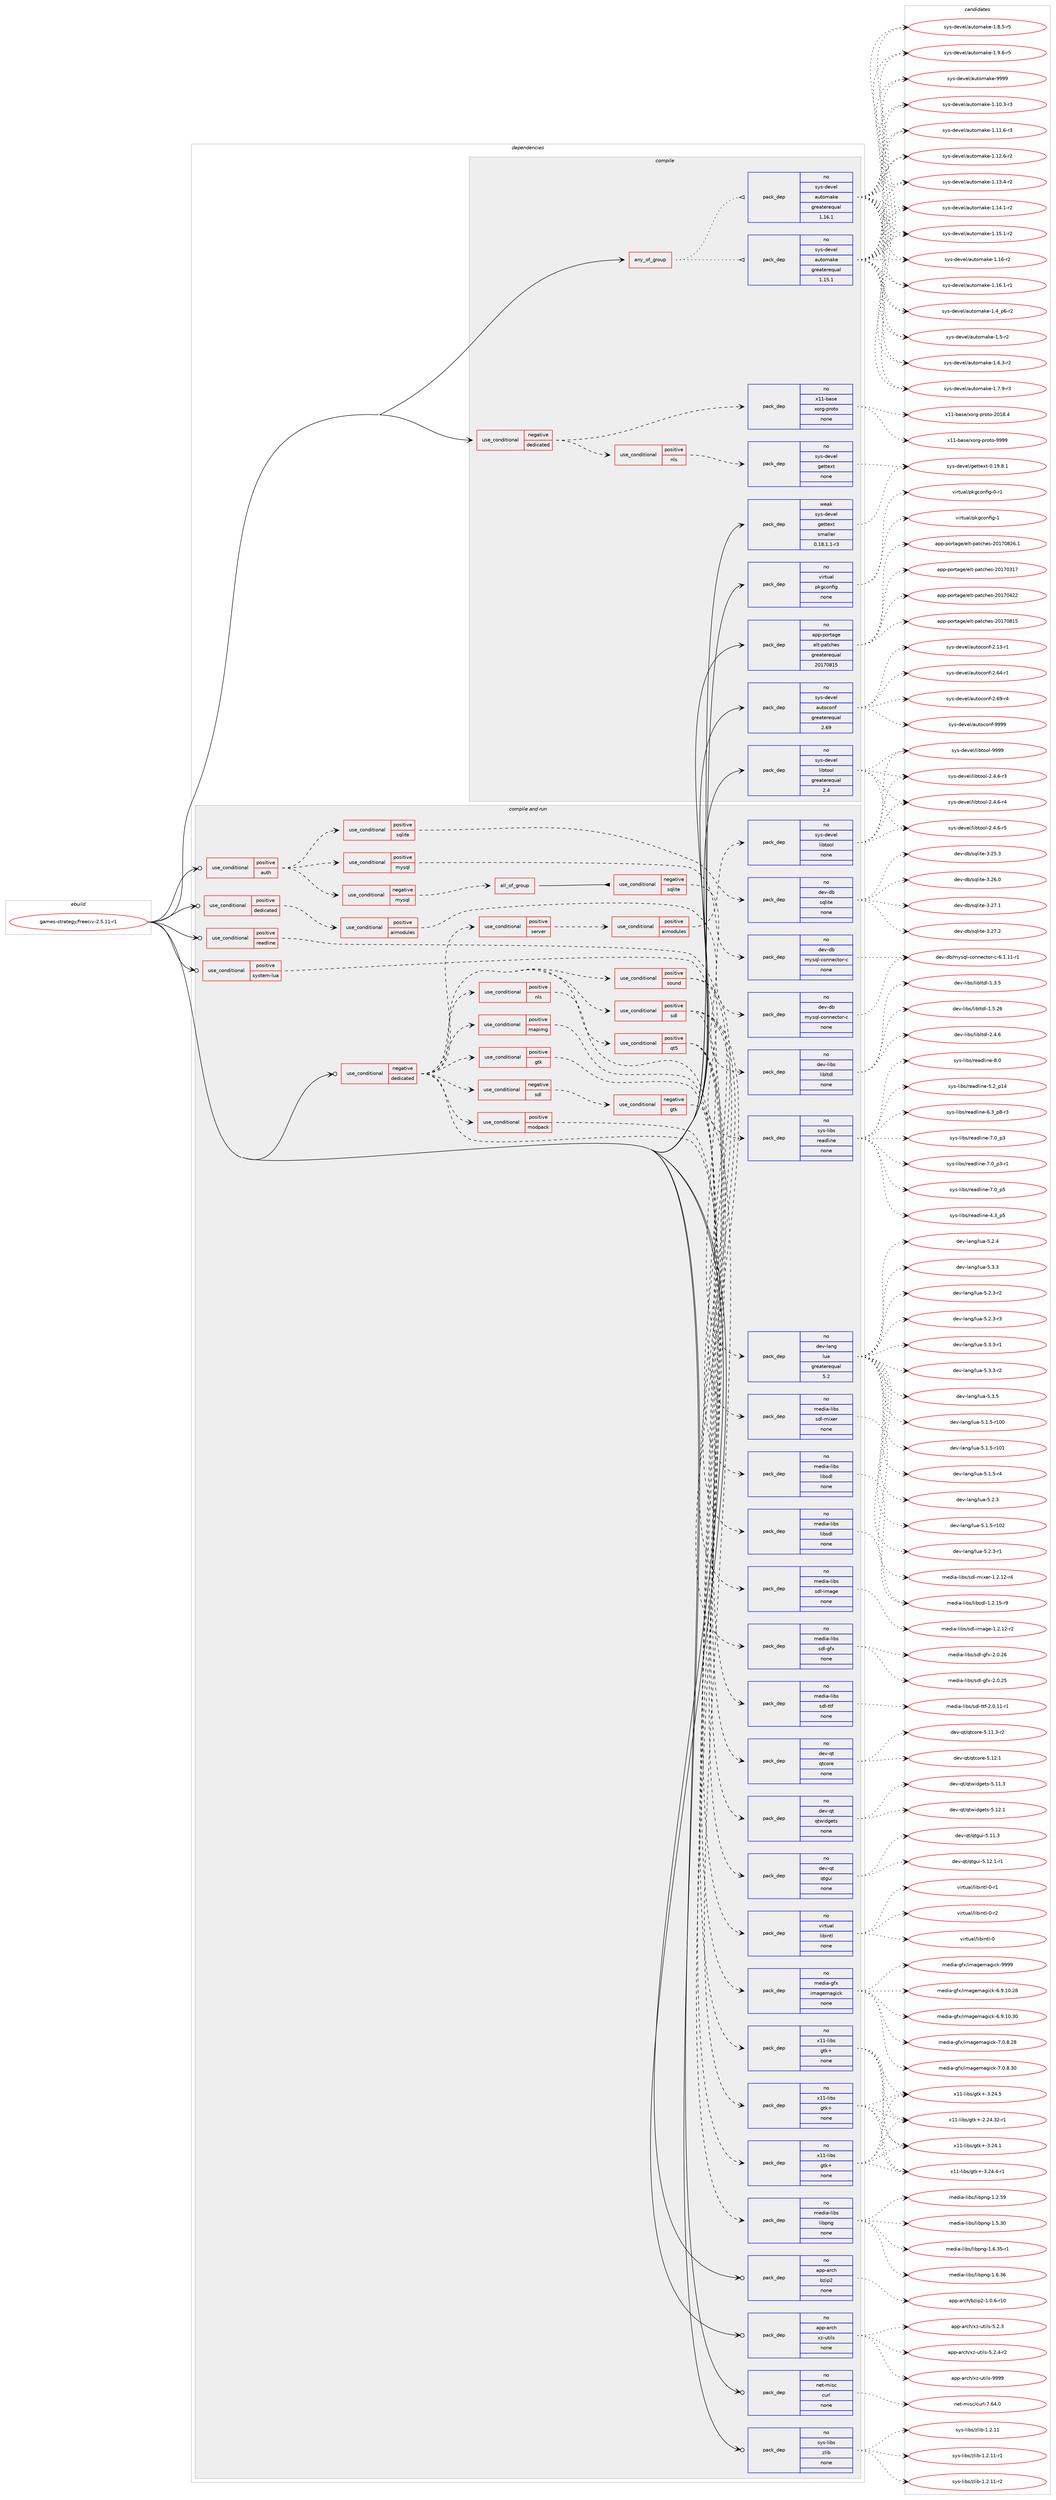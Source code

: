 digraph prolog {

# *************
# Graph options
# *************

newrank=true;
concentrate=true;
compound=true;
graph [rankdir=LR,fontname=Helvetica,fontsize=10,ranksep=1.5];#, ranksep=2.5, nodesep=0.2];
edge  [arrowhead=vee];
node  [fontname=Helvetica,fontsize=10];

# **********
# The ebuild
# **********

subgraph cluster_leftcol {
color=gray;
rank=same;
label=<<i>ebuild</i>>;
id [label="games-strategy/freeciv-2.5.11-r1", color=red, width=4, href="../games-strategy/freeciv-2.5.11-r1.svg"];
}

# ****************
# The dependencies
# ****************

subgraph cluster_midcol {
color=gray;
label=<<i>dependencies</i>>;
subgraph cluster_compile {
fillcolor="#eeeeee";
style=filled;
label=<<i>compile</i>>;
subgraph any23502 {
dependency1561235 [label=<<TABLE BORDER="0" CELLBORDER="1" CELLSPACING="0" CELLPADDING="4"><TR><TD CELLPADDING="10">any_of_group</TD></TR></TABLE>>, shape=none, color=red];subgraph pack1109971 {
dependency1561236 [label=<<TABLE BORDER="0" CELLBORDER="1" CELLSPACING="0" CELLPADDING="4" WIDTH="220"><TR><TD ROWSPAN="6" CELLPADDING="30">pack_dep</TD></TR><TR><TD WIDTH="110">no</TD></TR><TR><TD>sys-devel</TD></TR><TR><TD>automake</TD></TR><TR><TD>greaterequal</TD></TR><TR><TD>1.16.1</TD></TR></TABLE>>, shape=none, color=blue];
}
dependency1561235:e -> dependency1561236:w [weight=20,style="dotted",arrowhead="oinv"];
subgraph pack1109972 {
dependency1561237 [label=<<TABLE BORDER="0" CELLBORDER="1" CELLSPACING="0" CELLPADDING="4" WIDTH="220"><TR><TD ROWSPAN="6" CELLPADDING="30">pack_dep</TD></TR><TR><TD WIDTH="110">no</TD></TR><TR><TD>sys-devel</TD></TR><TR><TD>automake</TD></TR><TR><TD>greaterequal</TD></TR><TR><TD>1.15.1</TD></TR></TABLE>>, shape=none, color=blue];
}
dependency1561235:e -> dependency1561237:w [weight=20,style="dotted",arrowhead="oinv"];
}
id:e -> dependency1561235:w [weight=20,style="solid",arrowhead="vee"];
subgraph cond427169 {
dependency1561238 [label=<<TABLE BORDER="0" CELLBORDER="1" CELLSPACING="0" CELLPADDING="4"><TR><TD ROWSPAN="3" CELLPADDING="10">use_conditional</TD></TR><TR><TD>negative</TD></TR><TR><TD>dedicated</TD></TR></TABLE>>, shape=none, color=red];
subgraph pack1109973 {
dependency1561239 [label=<<TABLE BORDER="0" CELLBORDER="1" CELLSPACING="0" CELLPADDING="4" WIDTH="220"><TR><TD ROWSPAN="6" CELLPADDING="30">pack_dep</TD></TR><TR><TD WIDTH="110">no</TD></TR><TR><TD>x11-base</TD></TR><TR><TD>xorg-proto</TD></TR><TR><TD>none</TD></TR><TR><TD></TD></TR></TABLE>>, shape=none, color=blue];
}
dependency1561238:e -> dependency1561239:w [weight=20,style="dashed",arrowhead="vee"];
subgraph cond427170 {
dependency1561240 [label=<<TABLE BORDER="0" CELLBORDER="1" CELLSPACING="0" CELLPADDING="4"><TR><TD ROWSPAN="3" CELLPADDING="10">use_conditional</TD></TR><TR><TD>positive</TD></TR><TR><TD>nls</TD></TR></TABLE>>, shape=none, color=red];
subgraph pack1109974 {
dependency1561241 [label=<<TABLE BORDER="0" CELLBORDER="1" CELLSPACING="0" CELLPADDING="4" WIDTH="220"><TR><TD ROWSPAN="6" CELLPADDING="30">pack_dep</TD></TR><TR><TD WIDTH="110">no</TD></TR><TR><TD>sys-devel</TD></TR><TR><TD>gettext</TD></TR><TR><TD>none</TD></TR><TR><TD></TD></TR></TABLE>>, shape=none, color=blue];
}
dependency1561240:e -> dependency1561241:w [weight=20,style="dashed",arrowhead="vee"];
}
dependency1561238:e -> dependency1561240:w [weight=20,style="dashed",arrowhead="vee"];
}
id:e -> dependency1561238:w [weight=20,style="solid",arrowhead="vee"];
subgraph pack1109975 {
dependency1561242 [label=<<TABLE BORDER="0" CELLBORDER="1" CELLSPACING="0" CELLPADDING="4" WIDTH="220"><TR><TD ROWSPAN="6" CELLPADDING="30">pack_dep</TD></TR><TR><TD WIDTH="110">no</TD></TR><TR><TD>app-portage</TD></TR><TR><TD>elt-patches</TD></TR><TR><TD>greaterequal</TD></TR><TR><TD>20170815</TD></TR></TABLE>>, shape=none, color=blue];
}
id:e -> dependency1561242:w [weight=20,style="solid",arrowhead="vee"];
subgraph pack1109976 {
dependency1561243 [label=<<TABLE BORDER="0" CELLBORDER="1" CELLSPACING="0" CELLPADDING="4" WIDTH="220"><TR><TD ROWSPAN="6" CELLPADDING="30">pack_dep</TD></TR><TR><TD WIDTH="110">no</TD></TR><TR><TD>sys-devel</TD></TR><TR><TD>autoconf</TD></TR><TR><TD>greaterequal</TD></TR><TR><TD>2.69</TD></TR></TABLE>>, shape=none, color=blue];
}
id:e -> dependency1561243:w [weight=20,style="solid",arrowhead="vee"];
subgraph pack1109977 {
dependency1561244 [label=<<TABLE BORDER="0" CELLBORDER="1" CELLSPACING="0" CELLPADDING="4" WIDTH="220"><TR><TD ROWSPAN="6" CELLPADDING="30">pack_dep</TD></TR><TR><TD WIDTH="110">no</TD></TR><TR><TD>sys-devel</TD></TR><TR><TD>libtool</TD></TR><TR><TD>greaterequal</TD></TR><TR><TD>2.4</TD></TR></TABLE>>, shape=none, color=blue];
}
id:e -> dependency1561244:w [weight=20,style="solid",arrowhead="vee"];
subgraph pack1109978 {
dependency1561245 [label=<<TABLE BORDER="0" CELLBORDER="1" CELLSPACING="0" CELLPADDING="4" WIDTH="220"><TR><TD ROWSPAN="6" CELLPADDING="30">pack_dep</TD></TR><TR><TD WIDTH="110">no</TD></TR><TR><TD>virtual</TD></TR><TR><TD>pkgconfig</TD></TR><TR><TD>none</TD></TR><TR><TD></TD></TR></TABLE>>, shape=none, color=blue];
}
id:e -> dependency1561245:w [weight=20,style="solid",arrowhead="vee"];
subgraph pack1109979 {
dependency1561246 [label=<<TABLE BORDER="0" CELLBORDER="1" CELLSPACING="0" CELLPADDING="4" WIDTH="220"><TR><TD ROWSPAN="6" CELLPADDING="30">pack_dep</TD></TR><TR><TD WIDTH="110">weak</TD></TR><TR><TD>sys-devel</TD></TR><TR><TD>gettext</TD></TR><TR><TD>smaller</TD></TR><TR><TD>0.18.1.1-r3</TD></TR></TABLE>>, shape=none, color=blue];
}
id:e -> dependency1561246:w [weight=20,style="solid",arrowhead="vee"];
}
subgraph cluster_compileandrun {
fillcolor="#eeeeee";
style=filled;
label=<<i>compile and run</i>>;
subgraph cond427171 {
dependency1561247 [label=<<TABLE BORDER="0" CELLBORDER="1" CELLSPACING="0" CELLPADDING="4"><TR><TD ROWSPAN="3" CELLPADDING="10">use_conditional</TD></TR><TR><TD>negative</TD></TR><TR><TD>dedicated</TD></TR></TABLE>>, shape=none, color=red];
subgraph pack1109980 {
dependency1561248 [label=<<TABLE BORDER="0" CELLBORDER="1" CELLSPACING="0" CELLPADDING="4" WIDTH="220"><TR><TD ROWSPAN="6" CELLPADDING="30">pack_dep</TD></TR><TR><TD WIDTH="110">no</TD></TR><TR><TD>media-libs</TD></TR><TR><TD>libpng</TD></TR><TR><TD>none</TD></TR><TR><TD></TD></TR></TABLE>>, shape=none, color=blue];
}
dependency1561247:e -> dependency1561248:w [weight=20,style="dashed",arrowhead="vee"];
subgraph cond427172 {
dependency1561249 [label=<<TABLE BORDER="0" CELLBORDER="1" CELLSPACING="0" CELLPADDING="4"><TR><TD ROWSPAN="3" CELLPADDING="10">use_conditional</TD></TR><TR><TD>positive</TD></TR><TR><TD>gtk</TD></TR></TABLE>>, shape=none, color=red];
subgraph pack1109981 {
dependency1561250 [label=<<TABLE BORDER="0" CELLBORDER="1" CELLSPACING="0" CELLPADDING="4" WIDTH="220"><TR><TD ROWSPAN="6" CELLPADDING="30">pack_dep</TD></TR><TR><TD WIDTH="110">no</TD></TR><TR><TD>x11-libs</TD></TR><TR><TD>gtk+</TD></TR><TR><TD>none</TD></TR><TR><TD></TD></TR></TABLE>>, shape=none, color=blue];
}
dependency1561249:e -> dependency1561250:w [weight=20,style="dashed",arrowhead="vee"];
}
dependency1561247:e -> dependency1561249:w [weight=20,style="dashed",arrowhead="vee"];
subgraph cond427173 {
dependency1561251 [label=<<TABLE BORDER="0" CELLBORDER="1" CELLSPACING="0" CELLPADDING="4"><TR><TD ROWSPAN="3" CELLPADDING="10">use_conditional</TD></TR><TR><TD>positive</TD></TR><TR><TD>mapimg</TD></TR></TABLE>>, shape=none, color=red];
subgraph pack1109982 {
dependency1561252 [label=<<TABLE BORDER="0" CELLBORDER="1" CELLSPACING="0" CELLPADDING="4" WIDTH="220"><TR><TD ROWSPAN="6" CELLPADDING="30">pack_dep</TD></TR><TR><TD WIDTH="110">no</TD></TR><TR><TD>media-gfx</TD></TR><TR><TD>imagemagick</TD></TR><TR><TD>none</TD></TR><TR><TD></TD></TR></TABLE>>, shape=none, color=blue];
}
dependency1561251:e -> dependency1561252:w [weight=20,style="dashed",arrowhead="vee"];
}
dependency1561247:e -> dependency1561251:w [weight=20,style="dashed",arrowhead="vee"];
subgraph cond427174 {
dependency1561253 [label=<<TABLE BORDER="0" CELLBORDER="1" CELLSPACING="0" CELLPADDING="4"><TR><TD ROWSPAN="3" CELLPADDING="10">use_conditional</TD></TR><TR><TD>positive</TD></TR><TR><TD>modpack</TD></TR></TABLE>>, shape=none, color=red];
subgraph pack1109983 {
dependency1561254 [label=<<TABLE BORDER="0" CELLBORDER="1" CELLSPACING="0" CELLPADDING="4" WIDTH="220"><TR><TD ROWSPAN="6" CELLPADDING="30">pack_dep</TD></TR><TR><TD WIDTH="110">no</TD></TR><TR><TD>x11-libs</TD></TR><TR><TD>gtk+</TD></TR><TR><TD>none</TD></TR><TR><TD></TD></TR></TABLE>>, shape=none, color=blue];
}
dependency1561253:e -> dependency1561254:w [weight=20,style="dashed",arrowhead="vee"];
}
dependency1561247:e -> dependency1561253:w [weight=20,style="dashed",arrowhead="vee"];
subgraph cond427175 {
dependency1561255 [label=<<TABLE BORDER="0" CELLBORDER="1" CELLSPACING="0" CELLPADDING="4"><TR><TD ROWSPAN="3" CELLPADDING="10">use_conditional</TD></TR><TR><TD>positive</TD></TR><TR><TD>nls</TD></TR></TABLE>>, shape=none, color=red];
subgraph pack1109984 {
dependency1561256 [label=<<TABLE BORDER="0" CELLBORDER="1" CELLSPACING="0" CELLPADDING="4" WIDTH="220"><TR><TD ROWSPAN="6" CELLPADDING="30">pack_dep</TD></TR><TR><TD WIDTH="110">no</TD></TR><TR><TD>virtual</TD></TR><TR><TD>libintl</TD></TR><TR><TD>none</TD></TR><TR><TD></TD></TR></TABLE>>, shape=none, color=blue];
}
dependency1561255:e -> dependency1561256:w [weight=20,style="dashed",arrowhead="vee"];
}
dependency1561247:e -> dependency1561255:w [weight=20,style="dashed",arrowhead="vee"];
subgraph cond427176 {
dependency1561257 [label=<<TABLE BORDER="0" CELLBORDER="1" CELLSPACING="0" CELLPADDING="4"><TR><TD ROWSPAN="3" CELLPADDING="10">use_conditional</TD></TR><TR><TD>positive</TD></TR><TR><TD>qt5</TD></TR></TABLE>>, shape=none, color=red];
subgraph pack1109985 {
dependency1561258 [label=<<TABLE BORDER="0" CELLBORDER="1" CELLSPACING="0" CELLPADDING="4" WIDTH="220"><TR><TD ROWSPAN="6" CELLPADDING="30">pack_dep</TD></TR><TR><TD WIDTH="110">no</TD></TR><TR><TD>dev-qt</TD></TR><TR><TD>qtcore</TD></TR><TR><TD>none</TD></TR><TR><TD></TD></TR></TABLE>>, shape=none, color=blue];
}
dependency1561257:e -> dependency1561258:w [weight=20,style="dashed",arrowhead="vee"];
subgraph pack1109986 {
dependency1561259 [label=<<TABLE BORDER="0" CELLBORDER="1" CELLSPACING="0" CELLPADDING="4" WIDTH="220"><TR><TD ROWSPAN="6" CELLPADDING="30">pack_dep</TD></TR><TR><TD WIDTH="110">no</TD></TR><TR><TD>dev-qt</TD></TR><TR><TD>qtgui</TD></TR><TR><TD>none</TD></TR><TR><TD></TD></TR></TABLE>>, shape=none, color=blue];
}
dependency1561257:e -> dependency1561259:w [weight=20,style="dashed",arrowhead="vee"];
subgraph pack1109987 {
dependency1561260 [label=<<TABLE BORDER="0" CELLBORDER="1" CELLSPACING="0" CELLPADDING="4" WIDTH="220"><TR><TD ROWSPAN="6" CELLPADDING="30">pack_dep</TD></TR><TR><TD WIDTH="110">no</TD></TR><TR><TD>dev-qt</TD></TR><TR><TD>qtwidgets</TD></TR><TR><TD>none</TD></TR><TR><TD></TD></TR></TABLE>>, shape=none, color=blue];
}
dependency1561257:e -> dependency1561260:w [weight=20,style="dashed",arrowhead="vee"];
}
dependency1561247:e -> dependency1561257:w [weight=20,style="dashed",arrowhead="vee"];
subgraph cond427177 {
dependency1561261 [label=<<TABLE BORDER="0" CELLBORDER="1" CELLSPACING="0" CELLPADDING="4"><TR><TD ROWSPAN="3" CELLPADDING="10">use_conditional</TD></TR><TR><TD>positive</TD></TR><TR><TD>sdl</TD></TR></TABLE>>, shape=none, color=red];
subgraph pack1109988 {
dependency1561262 [label=<<TABLE BORDER="0" CELLBORDER="1" CELLSPACING="0" CELLPADDING="4" WIDTH="220"><TR><TD ROWSPAN="6" CELLPADDING="30">pack_dep</TD></TR><TR><TD WIDTH="110">no</TD></TR><TR><TD>media-libs</TD></TR><TR><TD>libsdl</TD></TR><TR><TD>none</TD></TR><TR><TD></TD></TR></TABLE>>, shape=none, color=blue];
}
dependency1561261:e -> dependency1561262:w [weight=20,style="dashed",arrowhead="vee"];
subgraph pack1109989 {
dependency1561263 [label=<<TABLE BORDER="0" CELLBORDER="1" CELLSPACING="0" CELLPADDING="4" WIDTH="220"><TR><TD ROWSPAN="6" CELLPADDING="30">pack_dep</TD></TR><TR><TD WIDTH="110">no</TD></TR><TR><TD>media-libs</TD></TR><TR><TD>sdl-gfx</TD></TR><TR><TD>none</TD></TR><TR><TD></TD></TR></TABLE>>, shape=none, color=blue];
}
dependency1561261:e -> dependency1561263:w [weight=20,style="dashed",arrowhead="vee"];
subgraph pack1109990 {
dependency1561264 [label=<<TABLE BORDER="0" CELLBORDER="1" CELLSPACING="0" CELLPADDING="4" WIDTH="220"><TR><TD ROWSPAN="6" CELLPADDING="30">pack_dep</TD></TR><TR><TD WIDTH="110">no</TD></TR><TR><TD>media-libs</TD></TR><TR><TD>sdl-image</TD></TR><TR><TD>none</TD></TR><TR><TD></TD></TR></TABLE>>, shape=none, color=blue];
}
dependency1561261:e -> dependency1561264:w [weight=20,style="dashed",arrowhead="vee"];
subgraph pack1109991 {
dependency1561265 [label=<<TABLE BORDER="0" CELLBORDER="1" CELLSPACING="0" CELLPADDING="4" WIDTH="220"><TR><TD ROWSPAN="6" CELLPADDING="30">pack_dep</TD></TR><TR><TD WIDTH="110">no</TD></TR><TR><TD>media-libs</TD></TR><TR><TD>sdl-ttf</TD></TR><TR><TD>none</TD></TR><TR><TD></TD></TR></TABLE>>, shape=none, color=blue];
}
dependency1561261:e -> dependency1561265:w [weight=20,style="dashed",arrowhead="vee"];
}
dependency1561247:e -> dependency1561261:w [weight=20,style="dashed",arrowhead="vee"];
subgraph cond427178 {
dependency1561266 [label=<<TABLE BORDER="0" CELLBORDER="1" CELLSPACING="0" CELLPADDING="4"><TR><TD ROWSPAN="3" CELLPADDING="10">use_conditional</TD></TR><TR><TD>positive</TD></TR><TR><TD>server</TD></TR></TABLE>>, shape=none, color=red];
subgraph cond427179 {
dependency1561267 [label=<<TABLE BORDER="0" CELLBORDER="1" CELLSPACING="0" CELLPADDING="4"><TR><TD ROWSPAN="3" CELLPADDING="10">use_conditional</TD></TR><TR><TD>positive</TD></TR><TR><TD>aimodules</TD></TR></TABLE>>, shape=none, color=red];
subgraph pack1109992 {
dependency1561268 [label=<<TABLE BORDER="0" CELLBORDER="1" CELLSPACING="0" CELLPADDING="4" WIDTH="220"><TR><TD ROWSPAN="6" CELLPADDING="30">pack_dep</TD></TR><TR><TD WIDTH="110">no</TD></TR><TR><TD>sys-devel</TD></TR><TR><TD>libtool</TD></TR><TR><TD>none</TD></TR><TR><TD></TD></TR></TABLE>>, shape=none, color=blue];
}
dependency1561267:e -> dependency1561268:w [weight=20,style="dashed",arrowhead="vee"];
}
dependency1561266:e -> dependency1561267:w [weight=20,style="dashed",arrowhead="vee"];
}
dependency1561247:e -> dependency1561266:w [weight=20,style="dashed",arrowhead="vee"];
subgraph cond427180 {
dependency1561269 [label=<<TABLE BORDER="0" CELLBORDER="1" CELLSPACING="0" CELLPADDING="4"><TR><TD ROWSPAN="3" CELLPADDING="10">use_conditional</TD></TR><TR><TD>positive</TD></TR><TR><TD>sound</TD></TR></TABLE>>, shape=none, color=red];
subgraph pack1109993 {
dependency1561270 [label=<<TABLE BORDER="0" CELLBORDER="1" CELLSPACING="0" CELLPADDING="4" WIDTH="220"><TR><TD ROWSPAN="6" CELLPADDING="30">pack_dep</TD></TR><TR><TD WIDTH="110">no</TD></TR><TR><TD>media-libs</TD></TR><TR><TD>libsdl</TD></TR><TR><TD>none</TD></TR><TR><TD></TD></TR></TABLE>>, shape=none, color=blue];
}
dependency1561269:e -> dependency1561270:w [weight=20,style="dashed",arrowhead="vee"];
subgraph pack1109994 {
dependency1561271 [label=<<TABLE BORDER="0" CELLBORDER="1" CELLSPACING="0" CELLPADDING="4" WIDTH="220"><TR><TD ROWSPAN="6" CELLPADDING="30">pack_dep</TD></TR><TR><TD WIDTH="110">no</TD></TR><TR><TD>media-libs</TD></TR><TR><TD>sdl-mixer</TD></TR><TR><TD>none</TD></TR><TR><TD></TD></TR></TABLE>>, shape=none, color=blue];
}
dependency1561269:e -> dependency1561271:w [weight=20,style="dashed",arrowhead="vee"];
}
dependency1561247:e -> dependency1561269:w [weight=20,style="dashed",arrowhead="vee"];
subgraph cond427181 {
dependency1561272 [label=<<TABLE BORDER="0" CELLBORDER="1" CELLSPACING="0" CELLPADDING="4"><TR><TD ROWSPAN="3" CELLPADDING="10">use_conditional</TD></TR><TR><TD>negative</TD></TR><TR><TD>sdl</TD></TR></TABLE>>, shape=none, color=red];
subgraph cond427182 {
dependency1561273 [label=<<TABLE BORDER="0" CELLBORDER="1" CELLSPACING="0" CELLPADDING="4"><TR><TD ROWSPAN="3" CELLPADDING="10">use_conditional</TD></TR><TR><TD>negative</TD></TR><TR><TD>gtk</TD></TR></TABLE>>, shape=none, color=red];
subgraph pack1109995 {
dependency1561274 [label=<<TABLE BORDER="0" CELLBORDER="1" CELLSPACING="0" CELLPADDING="4" WIDTH="220"><TR><TD ROWSPAN="6" CELLPADDING="30">pack_dep</TD></TR><TR><TD WIDTH="110">no</TD></TR><TR><TD>x11-libs</TD></TR><TR><TD>gtk+</TD></TR><TR><TD>none</TD></TR><TR><TD></TD></TR></TABLE>>, shape=none, color=blue];
}
dependency1561273:e -> dependency1561274:w [weight=20,style="dashed",arrowhead="vee"];
}
dependency1561272:e -> dependency1561273:w [weight=20,style="dashed",arrowhead="vee"];
}
dependency1561247:e -> dependency1561272:w [weight=20,style="dashed",arrowhead="vee"];
}
id:e -> dependency1561247:w [weight=20,style="solid",arrowhead="odotvee"];
subgraph cond427183 {
dependency1561275 [label=<<TABLE BORDER="0" CELLBORDER="1" CELLSPACING="0" CELLPADDING="4"><TR><TD ROWSPAN="3" CELLPADDING="10">use_conditional</TD></TR><TR><TD>positive</TD></TR><TR><TD>auth</TD></TR></TABLE>>, shape=none, color=red];
subgraph cond427184 {
dependency1561276 [label=<<TABLE BORDER="0" CELLBORDER="1" CELLSPACING="0" CELLPADDING="4"><TR><TD ROWSPAN="3" CELLPADDING="10">use_conditional</TD></TR><TR><TD>positive</TD></TR><TR><TD>mysql</TD></TR></TABLE>>, shape=none, color=red];
subgraph pack1109996 {
dependency1561277 [label=<<TABLE BORDER="0" CELLBORDER="1" CELLSPACING="0" CELLPADDING="4" WIDTH="220"><TR><TD ROWSPAN="6" CELLPADDING="30">pack_dep</TD></TR><TR><TD WIDTH="110">no</TD></TR><TR><TD>dev-db</TD></TR><TR><TD>mysql-connector-c</TD></TR><TR><TD>none</TD></TR><TR><TD></TD></TR></TABLE>>, shape=none, color=blue];
}
dependency1561276:e -> dependency1561277:w [weight=20,style="dashed",arrowhead="vee"];
}
dependency1561275:e -> dependency1561276:w [weight=20,style="dashed",arrowhead="vee"];
subgraph cond427185 {
dependency1561278 [label=<<TABLE BORDER="0" CELLBORDER="1" CELLSPACING="0" CELLPADDING="4"><TR><TD ROWSPAN="3" CELLPADDING="10">use_conditional</TD></TR><TR><TD>positive</TD></TR><TR><TD>sqlite</TD></TR></TABLE>>, shape=none, color=red];
subgraph pack1109997 {
dependency1561279 [label=<<TABLE BORDER="0" CELLBORDER="1" CELLSPACING="0" CELLPADDING="4" WIDTH="220"><TR><TD ROWSPAN="6" CELLPADDING="30">pack_dep</TD></TR><TR><TD WIDTH="110">no</TD></TR><TR><TD>dev-db</TD></TR><TR><TD>sqlite</TD></TR><TR><TD>none</TD></TR><TR><TD></TD></TR></TABLE>>, shape=none, color=blue];
}
dependency1561278:e -> dependency1561279:w [weight=20,style="dashed",arrowhead="vee"];
}
dependency1561275:e -> dependency1561278:w [weight=20,style="dashed",arrowhead="vee"];
subgraph cond427186 {
dependency1561280 [label=<<TABLE BORDER="0" CELLBORDER="1" CELLSPACING="0" CELLPADDING="4"><TR><TD ROWSPAN="3" CELLPADDING="10">use_conditional</TD></TR><TR><TD>negative</TD></TR><TR><TD>mysql</TD></TR></TABLE>>, shape=none, color=red];
subgraph all596 {
dependency1561281 [label=<<TABLE BORDER="0" CELLBORDER="1" CELLSPACING="0" CELLPADDING="4"><TR><TD CELLPADDING="10">all_of_group</TD></TR></TABLE>>, shape=none, color=red];subgraph cond427187 {
dependency1561282 [label=<<TABLE BORDER="0" CELLBORDER="1" CELLSPACING="0" CELLPADDING="4"><TR><TD ROWSPAN="3" CELLPADDING="10">use_conditional</TD></TR><TR><TD>negative</TD></TR><TR><TD>sqlite</TD></TR></TABLE>>, shape=none, color=red];
subgraph pack1109998 {
dependency1561283 [label=<<TABLE BORDER="0" CELLBORDER="1" CELLSPACING="0" CELLPADDING="4" WIDTH="220"><TR><TD ROWSPAN="6" CELLPADDING="30">pack_dep</TD></TR><TR><TD WIDTH="110">no</TD></TR><TR><TD>dev-db</TD></TR><TR><TD>mysql-connector-c</TD></TR><TR><TD>none</TD></TR><TR><TD></TD></TR></TABLE>>, shape=none, color=blue];
}
dependency1561282:e -> dependency1561283:w [weight=20,style="dashed",arrowhead="vee"];
}
dependency1561281:e -> dependency1561282:w [weight=20,style="solid",arrowhead="inv"];
}
dependency1561280:e -> dependency1561281:w [weight=20,style="dashed",arrowhead="vee"];
}
dependency1561275:e -> dependency1561280:w [weight=20,style="dashed",arrowhead="vee"];
}
id:e -> dependency1561275:w [weight=20,style="solid",arrowhead="odotvee"];
subgraph cond427188 {
dependency1561284 [label=<<TABLE BORDER="0" CELLBORDER="1" CELLSPACING="0" CELLPADDING="4"><TR><TD ROWSPAN="3" CELLPADDING="10">use_conditional</TD></TR><TR><TD>positive</TD></TR><TR><TD>dedicated</TD></TR></TABLE>>, shape=none, color=red];
subgraph cond427189 {
dependency1561285 [label=<<TABLE BORDER="0" CELLBORDER="1" CELLSPACING="0" CELLPADDING="4"><TR><TD ROWSPAN="3" CELLPADDING="10">use_conditional</TD></TR><TR><TD>positive</TD></TR><TR><TD>aimodules</TD></TR></TABLE>>, shape=none, color=red];
subgraph pack1109999 {
dependency1561286 [label=<<TABLE BORDER="0" CELLBORDER="1" CELLSPACING="0" CELLPADDING="4" WIDTH="220"><TR><TD ROWSPAN="6" CELLPADDING="30">pack_dep</TD></TR><TR><TD WIDTH="110">no</TD></TR><TR><TD>dev-libs</TD></TR><TR><TD>libltdl</TD></TR><TR><TD>none</TD></TR><TR><TD></TD></TR></TABLE>>, shape=none, color=blue];
}
dependency1561285:e -> dependency1561286:w [weight=20,style="dashed",arrowhead="vee"];
}
dependency1561284:e -> dependency1561285:w [weight=20,style="dashed",arrowhead="vee"];
}
id:e -> dependency1561284:w [weight=20,style="solid",arrowhead="odotvee"];
subgraph cond427190 {
dependency1561287 [label=<<TABLE BORDER="0" CELLBORDER="1" CELLSPACING="0" CELLPADDING="4"><TR><TD ROWSPAN="3" CELLPADDING="10">use_conditional</TD></TR><TR><TD>positive</TD></TR><TR><TD>readline</TD></TR></TABLE>>, shape=none, color=red];
subgraph pack1110000 {
dependency1561288 [label=<<TABLE BORDER="0" CELLBORDER="1" CELLSPACING="0" CELLPADDING="4" WIDTH="220"><TR><TD ROWSPAN="6" CELLPADDING="30">pack_dep</TD></TR><TR><TD WIDTH="110">no</TD></TR><TR><TD>sys-libs</TD></TR><TR><TD>readline</TD></TR><TR><TD>none</TD></TR><TR><TD></TD></TR></TABLE>>, shape=none, color=blue];
}
dependency1561287:e -> dependency1561288:w [weight=20,style="dashed",arrowhead="vee"];
}
id:e -> dependency1561287:w [weight=20,style="solid",arrowhead="odotvee"];
subgraph cond427191 {
dependency1561289 [label=<<TABLE BORDER="0" CELLBORDER="1" CELLSPACING="0" CELLPADDING="4"><TR><TD ROWSPAN="3" CELLPADDING="10">use_conditional</TD></TR><TR><TD>positive</TD></TR><TR><TD>system-lua</TD></TR></TABLE>>, shape=none, color=red];
subgraph pack1110001 {
dependency1561290 [label=<<TABLE BORDER="0" CELLBORDER="1" CELLSPACING="0" CELLPADDING="4" WIDTH="220"><TR><TD ROWSPAN="6" CELLPADDING="30">pack_dep</TD></TR><TR><TD WIDTH="110">no</TD></TR><TR><TD>dev-lang</TD></TR><TR><TD>lua</TD></TR><TR><TD>greaterequal</TD></TR><TR><TD>5.2</TD></TR></TABLE>>, shape=none, color=blue];
}
dependency1561289:e -> dependency1561290:w [weight=20,style="dashed",arrowhead="vee"];
}
id:e -> dependency1561289:w [weight=20,style="solid",arrowhead="odotvee"];
subgraph pack1110002 {
dependency1561291 [label=<<TABLE BORDER="0" CELLBORDER="1" CELLSPACING="0" CELLPADDING="4" WIDTH="220"><TR><TD ROWSPAN="6" CELLPADDING="30">pack_dep</TD></TR><TR><TD WIDTH="110">no</TD></TR><TR><TD>app-arch</TD></TR><TR><TD>bzip2</TD></TR><TR><TD>none</TD></TR><TR><TD></TD></TR></TABLE>>, shape=none, color=blue];
}
id:e -> dependency1561291:w [weight=20,style="solid",arrowhead="odotvee"];
subgraph pack1110003 {
dependency1561292 [label=<<TABLE BORDER="0" CELLBORDER="1" CELLSPACING="0" CELLPADDING="4" WIDTH="220"><TR><TD ROWSPAN="6" CELLPADDING="30">pack_dep</TD></TR><TR><TD WIDTH="110">no</TD></TR><TR><TD>app-arch</TD></TR><TR><TD>xz-utils</TD></TR><TR><TD>none</TD></TR><TR><TD></TD></TR></TABLE>>, shape=none, color=blue];
}
id:e -> dependency1561292:w [weight=20,style="solid",arrowhead="odotvee"];
subgraph pack1110004 {
dependency1561293 [label=<<TABLE BORDER="0" CELLBORDER="1" CELLSPACING="0" CELLPADDING="4" WIDTH="220"><TR><TD ROWSPAN="6" CELLPADDING="30">pack_dep</TD></TR><TR><TD WIDTH="110">no</TD></TR><TR><TD>net-misc</TD></TR><TR><TD>curl</TD></TR><TR><TD>none</TD></TR><TR><TD></TD></TR></TABLE>>, shape=none, color=blue];
}
id:e -> dependency1561293:w [weight=20,style="solid",arrowhead="odotvee"];
subgraph pack1110005 {
dependency1561294 [label=<<TABLE BORDER="0" CELLBORDER="1" CELLSPACING="0" CELLPADDING="4" WIDTH="220"><TR><TD ROWSPAN="6" CELLPADDING="30">pack_dep</TD></TR><TR><TD WIDTH="110">no</TD></TR><TR><TD>sys-libs</TD></TR><TR><TD>zlib</TD></TR><TR><TD>none</TD></TR><TR><TD></TD></TR></TABLE>>, shape=none, color=blue];
}
id:e -> dependency1561294:w [weight=20,style="solid",arrowhead="odotvee"];
}
subgraph cluster_run {
fillcolor="#eeeeee";
style=filled;
label=<<i>run</i>>;
}
}

# **************
# The candidates
# **************

subgraph cluster_choices {
rank=same;
color=gray;
label=<<i>candidates</i>>;

subgraph choice1109971 {
color=black;
nodesep=1;
choice11512111545100101118101108479711711611110997107101454946494846514511451 [label="sys-devel/automake-1.10.3-r3", color=red, width=4,href="../sys-devel/automake-1.10.3-r3.svg"];
choice11512111545100101118101108479711711611110997107101454946494946544511451 [label="sys-devel/automake-1.11.6-r3", color=red, width=4,href="../sys-devel/automake-1.11.6-r3.svg"];
choice11512111545100101118101108479711711611110997107101454946495046544511450 [label="sys-devel/automake-1.12.6-r2", color=red, width=4,href="../sys-devel/automake-1.12.6-r2.svg"];
choice11512111545100101118101108479711711611110997107101454946495146524511450 [label="sys-devel/automake-1.13.4-r2", color=red, width=4,href="../sys-devel/automake-1.13.4-r2.svg"];
choice11512111545100101118101108479711711611110997107101454946495246494511450 [label="sys-devel/automake-1.14.1-r2", color=red, width=4,href="../sys-devel/automake-1.14.1-r2.svg"];
choice11512111545100101118101108479711711611110997107101454946495346494511450 [label="sys-devel/automake-1.15.1-r2", color=red, width=4,href="../sys-devel/automake-1.15.1-r2.svg"];
choice1151211154510010111810110847971171161111099710710145494649544511450 [label="sys-devel/automake-1.16-r2", color=red, width=4,href="../sys-devel/automake-1.16-r2.svg"];
choice11512111545100101118101108479711711611110997107101454946495446494511449 [label="sys-devel/automake-1.16.1-r1", color=red, width=4,href="../sys-devel/automake-1.16.1-r1.svg"];
choice115121115451001011181011084797117116111109971071014549465295112544511450 [label="sys-devel/automake-1.4_p6-r2", color=red, width=4,href="../sys-devel/automake-1.4_p6-r2.svg"];
choice11512111545100101118101108479711711611110997107101454946534511450 [label="sys-devel/automake-1.5-r2", color=red, width=4,href="../sys-devel/automake-1.5-r2.svg"];
choice115121115451001011181011084797117116111109971071014549465446514511450 [label="sys-devel/automake-1.6.3-r2", color=red, width=4,href="../sys-devel/automake-1.6.3-r2.svg"];
choice115121115451001011181011084797117116111109971071014549465546574511451 [label="sys-devel/automake-1.7.9-r3", color=red, width=4,href="../sys-devel/automake-1.7.9-r3.svg"];
choice115121115451001011181011084797117116111109971071014549465646534511453 [label="sys-devel/automake-1.8.5-r5", color=red, width=4,href="../sys-devel/automake-1.8.5-r5.svg"];
choice115121115451001011181011084797117116111109971071014549465746544511453 [label="sys-devel/automake-1.9.6-r5", color=red, width=4,href="../sys-devel/automake-1.9.6-r5.svg"];
choice115121115451001011181011084797117116111109971071014557575757 [label="sys-devel/automake-9999", color=red, width=4,href="../sys-devel/automake-9999.svg"];
dependency1561236:e -> choice11512111545100101118101108479711711611110997107101454946494846514511451:w [style=dotted,weight="100"];
dependency1561236:e -> choice11512111545100101118101108479711711611110997107101454946494946544511451:w [style=dotted,weight="100"];
dependency1561236:e -> choice11512111545100101118101108479711711611110997107101454946495046544511450:w [style=dotted,weight="100"];
dependency1561236:e -> choice11512111545100101118101108479711711611110997107101454946495146524511450:w [style=dotted,weight="100"];
dependency1561236:e -> choice11512111545100101118101108479711711611110997107101454946495246494511450:w [style=dotted,weight="100"];
dependency1561236:e -> choice11512111545100101118101108479711711611110997107101454946495346494511450:w [style=dotted,weight="100"];
dependency1561236:e -> choice1151211154510010111810110847971171161111099710710145494649544511450:w [style=dotted,weight="100"];
dependency1561236:e -> choice11512111545100101118101108479711711611110997107101454946495446494511449:w [style=dotted,weight="100"];
dependency1561236:e -> choice115121115451001011181011084797117116111109971071014549465295112544511450:w [style=dotted,weight="100"];
dependency1561236:e -> choice11512111545100101118101108479711711611110997107101454946534511450:w [style=dotted,weight="100"];
dependency1561236:e -> choice115121115451001011181011084797117116111109971071014549465446514511450:w [style=dotted,weight="100"];
dependency1561236:e -> choice115121115451001011181011084797117116111109971071014549465546574511451:w [style=dotted,weight="100"];
dependency1561236:e -> choice115121115451001011181011084797117116111109971071014549465646534511453:w [style=dotted,weight="100"];
dependency1561236:e -> choice115121115451001011181011084797117116111109971071014549465746544511453:w [style=dotted,weight="100"];
dependency1561236:e -> choice115121115451001011181011084797117116111109971071014557575757:w [style=dotted,weight="100"];
}
subgraph choice1109972 {
color=black;
nodesep=1;
choice11512111545100101118101108479711711611110997107101454946494846514511451 [label="sys-devel/automake-1.10.3-r3", color=red, width=4,href="../sys-devel/automake-1.10.3-r3.svg"];
choice11512111545100101118101108479711711611110997107101454946494946544511451 [label="sys-devel/automake-1.11.6-r3", color=red, width=4,href="../sys-devel/automake-1.11.6-r3.svg"];
choice11512111545100101118101108479711711611110997107101454946495046544511450 [label="sys-devel/automake-1.12.6-r2", color=red, width=4,href="../sys-devel/automake-1.12.6-r2.svg"];
choice11512111545100101118101108479711711611110997107101454946495146524511450 [label="sys-devel/automake-1.13.4-r2", color=red, width=4,href="../sys-devel/automake-1.13.4-r2.svg"];
choice11512111545100101118101108479711711611110997107101454946495246494511450 [label="sys-devel/automake-1.14.1-r2", color=red, width=4,href="../sys-devel/automake-1.14.1-r2.svg"];
choice11512111545100101118101108479711711611110997107101454946495346494511450 [label="sys-devel/automake-1.15.1-r2", color=red, width=4,href="../sys-devel/automake-1.15.1-r2.svg"];
choice1151211154510010111810110847971171161111099710710145494649544511450 [label="sys-devel/automake-1.16-r2", color=red, width=4,href="../sys-devel/automake-1.16-r2.svg"];
choice11512111545100101118101108479711711611110997107101454946495446494511449 [label="sys-devel/automake-1.16.1-r1", color=red, width=4,href="../sys-devel/automake-1.16.1-r1.svg"];
choice115121115451001011181011084797117116111109971071014549465295112544511450 [label="sys-devel/automake-1.4_p6-r2", color=red, width=4,href="../sys-devel/automake-1.4_p6-r2.svg"];
choice11512111545100101118101108479711711611110997107101454946534511450 [label="sys-devel/automake-1.5-r2", color=red, width=4,href="../sys-devel/automake-1.5-r2.svg"];
choice115121115451001011181011084797117116111109971071014549465446514511450 [label="sys-devel/automake-1.6.3-r2", color=red, width=4,href="../sys-devel/automake-1.6.3-r2.svg"];
choice115121115451001011181011084797117116111109971071014549465546574511451 [label="sys-devel/automake-1.7.9-r3", color=red, width=4,href="../sys-devel/automake-1.7.9-r3.svg"];
choice115121115451001011181011084797117116111109971071014549465646534511453 [label="sys-devel/automake-1.8.5-r5", color=red, width=4,href="../sys-devel/automake-1.8.5-r5.svg"];
choice115121115451001011181011084797117116111109971071014549465746544511453 [label="sys-devel/automake-1.9.6-r5", color=red, width=4,href="../sys-devel/automake-1.9.6-r5.svg"];
choice115121115451001011181011084797117116111109971071014557575757 [label="sys-devel/automake-9999", color=red, width=4,href="../sys-devel/automake-9999.svg"];
dependency1561237:e -> choice11512111545100101118101108479711711611110997107101454946494846514511451:w [style=dotted,weight="100"];
dependency1561237:e -> choice11512111545100101118101108479711711611110997107101454946494946544511451:w [style=dotted,weight="100"];
dependency1561237:e -> choice11512111545100101118101108479711711611110997107101454946495046544511450:w [style=dotted,weight="100"];
dependency1561237:e -> choice11512111545100101118101108479711711611110997107101454946495146524511450:w [style=dotted,weight="100"];
dependency1561237:e -> choice11512111545100101118101108479711711611110997107101454946495246494511450:w [style=dotted,weight="100"];
dependency1561237:e -> choice11512111545100101118101108479711711611110997107101454946495346494511450:w [style=dotted,weight="100"];
dependency1561237:e -> choice1151211154510010111810110847971171161111099710710145494649544511450:w [style=dotted,weight="100"];
dependency1561237:e -> choice11512111545100101118101108479711711611110997107101454946495446494511449:w [style=dotted,weight="100"];
dependency1561237:e -> choice115121115451001011181011084797117116111109971071014549465295112544511450:w [style=dotted,weight="100"];
dependency1561237:e -> choice11512111545100101118101108479711711611110997107101454946534511450:w [style=dotted,weight="100"];
dependency1561237:e -> choice115121115451001011181011084797117116111109971071014549465446514511450:w [style=dotted,weight="100"];
dependency1561237:e -> choice115121115451001011181011084797117116111109971071014549465546574511451:w [style=dotted,weight="100"];
dependency1561237:e -> choice115121115451001011181011084797117116111109971071014549465646534511453:w [style=dotted,weight="100"];
dependency1561237:e -> choice115121115451001011181011084797117116111109971071014549465746544511453:w [style=dotted,weight="100"];
dependency1561237:e -> choice115121115451001011181011084797117116111109971071014557575757:w [style=dotted,weight="100"];
}
subgraph choice1109973 {
color=black;
nodesep=1;
choice1204949459897115101471201111141034511211411111611145504849564652 [label="x11-base/xorg-proto-2018.4", color=red, width=4,href="../x11-base/xorg-proto-2018.4.svg"];
choice120494945989711510147120111114103451121141111161114557575757 [label="x11-base/xorg-proto-9999", color=red, width=4,href="../x11-base/xorg-proto-9999.svg"];
dependency1561239:e -> choice1204949459897115101471201111141034511211411111611145504849564652:w [style=dotted,weight="100"];
dependency1561239:e -> choice120494945989711510147120111114103451121141111161114557575757:w [style=dotted,weight="100"];
}
subgraph choice1109974 {
color=black;
nodesep=1;
choice1151211154510010111810110847103101116116101120116454846495746564649 [label="sys-devel/gettext-0.19.8.1", color=red, width=4,href="../sys-devel/gettext-0.19.8.1.svg"];
dependency1561241:e -> choice1151211154510010111810110847103101116116101120116454846495746564649:w [style=dotted,weight="100"];
}
subgraph choice1109975 {
color=black;
nodesep=1;
choice97112112451121111141169710310147101108116451129711699104101115455048495548514955 [label="app-portage/elt-patches-20170317", color=red, width=4,href="../app-portage/elt-patches-20170317.svg"];
choice97112112451121111141169710310147101108116451129711699104101115455048495548525050 [label="app-portage/elt-patches-20170422", color=red, width=4,href="../app-portage/elt-patches-20170422.svg"];
choice97112112451121111141169710310147101108116451129711699104101115455048495548564953 [label="app-portage/elt-patches-20170815", color=red, width=4,href="../app-portage/elt-patches-20170815.svg"];
choice971121124511211111411697103101471011081164511297116991041011154550484955485650544649 [label="app-portage/elt-patches-20170826.1", color=red, width=4,href="../app-portage/elt-patches-20170826.1.svg"];
dependency1561242:e -> choice97112112451121111141169710310147101108116451129711699104101115455048495548514955:w [style=dotted,weight="100"];
dependency1561242:e -> choice97112112451121111141169710310147101108116451129711699104101115455048495548525050:w [style=dotted,weight="100"];
dependency1561242:e -> choice97112112451121111141169710310147101108116451129711699104101115455048495548564953:w [style=dotted,weight="100"];
dependency1561242:e -> choice971121124511211111411697103101471011081164511297116991041011154550484955485650544649:w [style=dotted,weight="100"];
}
subgraph choice1109976 {
color=black;
nodesep=1;
choice1151211154510010111810110847971171161119911111010245504649514511449 [label="sys-devel/autoconf-2.13-r1", color=red, width=4,href="../sys-devel/autoconf-2.13-r1.svg"];
choice1151211154510010111810110847971171161119911111010245504654524511449 [label="sys-devel/autoconf-2.64-r1", color=red, width=4,href="../sys-devel/autoconf-2.64-r1.svg"];
choice1151211154510010111810110847971171161119911111010245504654574511452 [label="sys-devel/autoconf-2.69-r4", color=red, width=4,href="../sys-devel/autoconf-2.69-r4.svg"];
choice115121115451001011181011084797117116111991111101024557575757 [label="sys-devel/autoconf-9999", color=red, width=4,href="../sys-devel/autoconf-9999.svg"];
dependency1561243:e -> choice1151211154510010111810110847971171161119911111010245504649514511449:w [style=dotted,weight="100"];
dependency1561243:e -> choice1151211154510010111810110847971171161119911111010245504654524511449:w [style=dotted,weight="100"];
dependency1561243:e -> choice1151211154510010111810110847971171161119911111010245504654574511452:w [style=dotted,weight="100"];
dependency1561243:e -> choice115121115451001011181011084797117116111991111101024557575757:w [style=dotted,weight="100"];
}
subgraph choice1109977 {
color=black;
nodesep=1;
choice1151211154510010111810110847108105981161111111084550465246544511451 [label="sys-devel/libtool-2.4.6-r3", color=red, width=4,href="../sys-devel/libtool-2.4.6-r3.svg"];
choice1151211154510010111810110847108105981161111111084550465246544511452 [label="sys-devel/libtool-2.4.6-r4", color=red, width=4,href="../sys-devel/libtool-2.4.6-r4.svg"];
choice1151211154510010111810110847108105981161111111084550465246544511453 [label="sys-devel/libtool-2.4.6-r5", color=red, width=4,href="../sys-devel/libtool-2.4.6-r5.svg"];
choice1151211154510010111810110847108105981161111111084557575757 [label="sys-devel/libtool-9999", color=red, width=4,href="../sys-devel/libtool-9999.svg"];
dependency1561244:e -> choice1151211154510010111810110847108105981161111111084550465246544511451:w [style=dotted,weight="100"];
dependency1561244:e -> choice1151211154510010111810110847108105981161111111084550465246544511452:w [style=dotted,weight="100"];
dependency1561244:e -> choice1151211154510010111810110847108105981161111111084550465246544511453:w [style=dotted,weight="100"];
dependency1561244:e -> choice1151211154510010111810110847108105981161111111084557575757:w [style=dotted,weight="100"];
}
subgraph choice1109978 {
color=black;
nodesep=1;
choice11810511411611797108471121071039911111010210510345484511449 [label="virtual/pkgconfig-0-r1", color=red, width=4,href="../virtual/pkgconfig-0-r1.svg"];
choice1181051141161179710847112107103991111101021051034549 [label="virtual/pkgconfig-1", color=red, width=4,href="../virtual/pkgconfig-1.svg"];
dependency1561245:e -> choice11810511411611797108471121071039911111010210510345484511449:w [style=dotted,weight="100"];
dependency1561245:e -> choice1181051141161179710847112107103991111101021051034549:w [style=dotted,weight="100"];
}
subgraph choice1109979 {
color=black;
nodesep=1;
choice1151211154510010111810110847103101116116101120116454846495746564649 [label="sys-devel/gettext-0.19.8.1", color=red, width=4,href="../sys-devel/gettext-0.19.8.1.svg"];
dependency1561246:e -> choice1151211154510010111810110847103101116116101120116454846495746564649:w [style=dotted,weight="100"];
}
subgraph choice1109980 {
color=black;
nodesep=1;
choice109101100105974510810598115471081059811211010345494650465357 [label="media-libs/libpng-1.2.59", color=red, width=4,href="../media-libs/libpng-1.2.59.svg"];
choice109101100105974510810598115471081059811211010345494653465148 [label="media-libs/libpng-1.5.30", color=red, width=4,href="../media-libs/libpng-1.5.30.svg"];
choice1091011001059745108105981154710810598112110103454946544651534511449 [label="media-libs/libpng-1.6.35-r1", color=red, width=4,href="../media-libs/libpng-1.6.35-r1.svg"];
choice109101100105974510810598115471081059811211010345494654465154 [label="media-libs/libpng-1.6.36", color=red, width=4,href="../media-libs/libpng-1.6.36.svg"];
dependency1561248:e -> choice109101100105974510810598115471081059811211010345494650465357:w [style=dotted,weight="100"];
dependency1561248:e -> choice109101100105974510810598115471081059811211010345494653465148:w [style=dotted,weight="100"];
dependency1561248:e -> choice1091011001059745108105981154710810598112110103454946544651534511449:w [style=dotted,weight="100"];
dependency1561248:e -> choice109101100105974510810598115471081059811211010345494654465154:w [style=dotted,weight="100"];
}
subgraph choice1109981 {
color=black;
nodesep=1;
choice12049494510810598115471031161074345504650524651504511449 [label="x11-libs/gtk+-2.24.32-r1", color=red, width=4,href="../x11-libs/gtk+-2.24.32-r1.svg"];
choice12049494510810598115471031161074345514650524649 [label="x11-libs/gtk+-3.24.1", color=red, width=4,href="../x11-libs/gtk+-3.24.1.svg"];
choice120494945108105981154710311610743455146505246524511449 [label="x11-libs/gtk+-3.24.4-r1", color=red, width=4,href="../x11-libs/gtk+-3.24.4-r1.svg"];
choice12049494510810598115471031161074345514650524653 [label="x11-libs/gtk+-3.24.5", color=red, width=4,href="../x11-libs/gtk+-3.24.5.svg"];
dependency1561250:e -> choice12049494510810598115471031161074345504650524651504511449:w [style=dotted,weight="100"];
dependency1561250:e -> choice12049494510810598115471031161074345514650524649:w [style=dotted,weight="100"];
dependency1561250:e -> choice120494945108105981154710311610743455146505246524511449:w [style=dotted,weight="100"];
dependency1561250:e -> choice12049494510810598115471031161074345514650524653:w [style=dotted,weight="100"];
}
subgraph choice1109982 {
color=black;
nodesep=1;
choice10910110010597451031021204710510997103101109971031059910745544657464948465056 [label="media-gfx/imagemagick-6.9.10.28", color=red, width=4,href="../media-gfx/imagemagick-6.9.10.28.svg"];
choice10910110010597451031021204710510997103101109971031059910745544657464948465148 [label="media-gfx/imagemagick-6.9.10.30", color=red, width=4,href="../media-gfx/imagemagick-6.9.10.30.svg"];
choice109101100105974510310212047105109971031011099710310599107455546484656465056 [label="media-gfx/imagemagick-7.0.8.28", color=red, width=4,href="../media-gfx/imagemagick-7.0.8.28.svg"];
choice109101100105974510310212047105109971031011099710310599107455546484656465148 [label="media-gfx/imagemagick-7.0.8.30", color=red, width=4,href="../media-gfx/imagemagick-7.0.8.30.svg"];
choice1091011001059745103102120471051099710310110997103105991074557575757 [label="media-gfx/imagemagick-9999", color=red, width=4,href="../media-gfx/imagemagick-9999.svg"];
dependency1561252:e -> choice10910110010597451031021204710510997103101109971031059910745544657464948465056:w [style=dotted,weight="100"];
dependency1561252:e -> choice10910110010597451031021204710510997103101109971031059910745544657464948465148:w [style=dotted,weight="100"];
dependency1561252:e -> choice109101100105974510310212047105109971031011099710310599107455546484656465056:w [style=dotted,weight="100"];
dependency1561252:e -> choice109101100105974510310212047105109971031011099710310599107455546484656465148:w [style=dotted,weight="100"];
dependency1561252:e -> choice1091011001059745103102120471051099710310110997103105991074557575757:w [style=dotted,weight="100"];
}
subgraph choice1109983 {
color=black;
nodesep=1;
choice12049494510810598115471031161074345504650524651504511449 [label="x11-libs/gtk+-2.24.32-r1", color=red, width=4,href="../x11-libs/gtk+-2.24.32-r1.svg"];
choice12049494510810598115471031161074345514650524649 [label="x11-libs/gtk+-3.24.1", color=red, width=4,href="../x11-libs/gtk+-3.24.1.svg"];
choice120494945108105981154710311610743455146505246524511449 [label="x11-libs/gtk+-3.24.4-r1", color=red, width=4,href="../x11-libs/gtk+-3.24.4-r1.svg"];
choice12049494510810598115471031161074345514650524653 [label="x11-libs/gtk+-3.24.5", color=red, width=4,href="../x11-libs/gtk+-3.24.5.svg"];
dependency1561254:e -> choice12049494510810598115471031161074345504650524651504511449:w [style=dotted,weight="100"];
dependency1561254:e -> choice12049494510810598115471031161074345514650524649:w [style=dotted,weight="100"];
dependency1561254:e -> choice120494945108105981154710311610743455146505246524511449:w [style=dotted,weight="100"];
dependency1561254:e -> choice12049494510810598115471031161074345514650524653:w [style=dotted,weight="100"];
}
subgraph choice1109984 {
color=black;
nodesep=1;
choice1181051141161179710847108105981051101161084548 [label="virtual/libintl-0", color=red, width=4,href="../virtual/libintl-0.svg"];
choice11810511411611797108471081059810511011610845484511449 [label="virtual/libintl-0-r1", color=red, width=4,href="../virtual/libintl-0-r1.svg"];
choice11810511411611797108471081059810511011610845484511450 [label="virtual/libintl-0-r2", color=red, width=4,href="../virtual/libintl-0-r2.svg"];
dependency1561256:e -> choice1181051141161179710847108105981051101161084548:w [style=dotted,weight="100"];
dependency1561256:e -> choice11810511411611797108471081059810511011610845484511449:w [style=dotted,weight="100"];
dependency1561256:e -> choice11810511411611797108471081059810511011610845484511450:w [style=dotted,weight="100"];
}
subgraph choice1109985 {
color=black;
nodesep=1;
choice100101118451131164711311699111114101455346494946514511450 [label="dev-qt/qtcore-5.11.3-r2", color=red, width=4,href="../dev-qt/qtcore-5.11.3-r2.svg"];
choice10010111845113116471131169911111410145534649504649 [label="dev-qt/qtcore-5.12.1", color=red, width=4,href="../dev-qt/qtcore-5.12.1.svg"];
dependency1561258:e -> choice100101118451131164711311699111114101455346494946514511450:w [style=dotted,weight="100"];
dependency1561258:e -> choice10010111845113116471131169911111410145534649504649:w [style=dotted,weight="100"];
}
subgraph choice1109986 {
color=black;
nodesep=1;
choice100101118451131164711311610311710545534649494651 [label="dev-qt/qtgui-5.11.3", color=red, width=4,href="../dev-qt/qtgui-5.11.3.svg"];
choice1001011184511311647113116103117105455346495046494511449 [label="dev-qt/qtgui-5.12.1-r1", color=red, width=4,href="../dev-qt/qtgui-5.12.1-r1.svg"];
dependency1561259:e -> choice100101118451131164711311610311710545534649494651:w [style=dotted,weight="100"];
dependency1561259:e -> choice1001011184511311647113116103117105455346495046494511449:w [style=dotted,weight="100"];
}
subgraph choice1109987 {
color=black;
nodesep=1;
choice100101118451131164711311611910510010310111611545534649494651 [label="dev-qt/qtwidgets-5.11.3", color=red, width=4,href="../dev-qt/qtwidgets-5.11.3.svg"];
choice100101118451131164711311611910510010310111611545534649504649 [label="dev-qt/qtwidgets-5.12.1", color=red, width=4,href="../dev-qt/qtwidgets-5.12.1.svg"];
dependency1561260:e -> choice100101118451131164711311611910510010310111611545534649494651:w [style=dotted,weight="100"];
dependency1561260:e -> choice100101118451131164711311611910510010310111611545534649504649:w [style=dotted,weight="100"];
}
subgraph choice1109988 {
color=black;
nodesep=1;
choice1091011001059745108105981154710810598115100108454946504649534511457 [label="media-libs/libsdl-1.2.15-r9", color=red, width=4,href="../media-libs/libsdl-1.2.15-r9.svg"];
dependency1561262:e -> choice1091011001059745108105981154710810598115100108454946504649534511457:w [style=dotted,weight="100"];
}
subgraph choice1109989 {
color=black;
nodesep=1;
choice109101100105974510810598115471151001084510310212045504648465053 [label="media-libs/sdl-gfx-2.0.25", color=red, width=4,href="../media-libs/sdl-gfx-2.0.25.svg"];
choice109101100105974510810598115471151001084510310212045504648465054 [label="media-libs/sdl-gfx-2.0.26", color=red, width=4,href="../media-libs/sdl-gfx-2.0.26.svg"];
dependency1561263:e -> choice109101100105974510810598115471151001084510310212045504648465053:w [style=dotted,weight="100"];
dependency1561263:e -> choice109101100105974510810598115471151001084510310212045504648465054:w [style=dotted,weight="100"];
}
subgraph choice1109990 {
color=black;
nodesep=1;
choice109101100105974510810598115471151001084510510997103101454946504649504511450 [label="media-libs/sdl-image-1.2.12-r2", color=red, width=4,href="../media-libs/sdl-image-1.2.12-r2.svg"];
dependency1561264:e -> choice109101100105974510810598115471151001084510510997103101454946504649504511450:w [style=dotted,weight="100"];
}
subgraph choice1109991 {
color=black;
nodesep=1;
choice1091011001059745108105981154711510010845116116102455046484649494511449 [label="media-libs/sdl-ttf-2.0.11-r1", color=red, width=4,href="../media-libs/sdl-ttf-2.0.11-r1.svg"];
dependency1561265:e -> choice1091011001059745108105981154711510010845116116102455046484649494511449:w [style=dotted,weight="100"];
}
subgraph choice1109992 {
color=black;
nodesep=1;
choice1151211154510010111810110847108105981161111111084550465246544511451 [label="sys-devel/libtool-2.4.6-r3", color=red, width=4,href="../sys-devel/libtool-2.4.6-r3.svg"];
choice1151211154510010111810110847108105981161111111084550465246544511452 [label="sys-devel/libtool-2.4.6-r4", color=red, width=4,href="../sys-devel/libtool-2.4.6-r4.svg"];
choice1151211154510010111810110847108105981161111111084550465246544511453 [label="sys-devel/libtool-2.4.6-r5", color=red, width=4,href="../sys-devel/libtool-2.4.6-r5.svg"];
choice1151211154510010111810110847108105981161111111084557575757 [label="sys-devel/libtool-9999", color=red, width=4,href="../sys-devel/libtool-9999.svg"];
dependency1561268:e -> choice1151211154510010111810110847108105981161111111084550465246544511451:w [style=dotted,weight="100"];
dependency1561268:e -> choice1151211154510010111810110847108105981161111111084550465246544511452:w [style=dotted,weight="100"];
dependency1561268:e -> choice1151211154510010111810110847108105981161111111084550465246544511453:w [style=dotted,weight="100"];
dependency1561268:e -> choice1151211154510010111810110847108105981161111111084557575757:w [style=dotted,weight="100"];
}
subgraph choice1109993 {
color=black;
nodesep=1;
choice1091011001059745108105981154710810598115100108454946504649534511457 [label="media-libs/libsdl-1.2.15-r9", color=red, width=4,href="../media-libs/libsdl-1.2.15-r9.svg"];
dependency1561270:e -> choice1091011001059745108105981154710810598115100108454946504649534511457:w [style=dotted,weight="100"];
}
subgraph choice1109994 {
color=black;
nodesep=1;
choice1091011001059745108105981154711510010845109105120101114454946504649504511452 [label="media-libs/sdl-mixer-1.2.12-r4", color=red, width=4,href="../media-libs/sdl-mixer-1.2.12-r4.svg"];
dependency1561271:e -> choice1091011001059745108105981154711510010845109105120101114454946504649504511452:w [style=dotted,weight="100"];
}
subgraph choice1109995 {
color=black;
nodesep=1;
choice12049494510810598115471031161074345504650524651504511449 [label="x11-libs/gtk+-2.24.32-r1", color=red, width=4,href="../x11-libs/gtk+-2.24.32-r1.svg"];
choice12049494510810598115471031161074345514650524649 [label="x11-libs/gtk+-3.24.1", color=red, width=4,href="../x11-libs/gtk+-3.24.1.svg"];
choice120494945108105981154710311610743455146505246524511449 [label="x11-libs/gtk+-3.24.4-r1", color=red, width=4,href="../x11-libs/gtk+-3.24.4-r1.svg"];
choice12049494510810598115471031161074345514650524653 [label="x11-libs/gtk+-3.24.5", color=red, width=4,href="../x11-libs/gtk+-3.24.5.svg"];
dependency1561274:e -> choice12049494510810598115471031161074345504650524651504511449:w [style=dotted,weight="100"];
dependency1561274:e -> choice12049494510810598115471031161074345514650524649:w [style=dotted,weight="100"];
dependency1561274:e -> choice120494945108105981154710311610743455146505246524511449:w [style=dotted,weight="100"];
dependency1561274:e -> choice12049494510810598115471031161074345514650524653:w [style=dotted,weight="100"];
}
subgraph choice1109996 {
color=black;
nodesep=1;
choice1001011184510098471091211151131084599111110110101991161111144599455446494649494511449 [label="dev-db/mysql-connector-c-6.1.11-r1", color=red, width=4,href="../dev-db/mysql-connector-c-6.1.11-r1.svg"];
dependency1561277:e -> choice1001011184510098471091211151131084599111110110101991161111144599455446494649494511449:w [style=dotted,weight="100"];
}
subgraph choice1109997 {
color=black;
nodesep=1;
choice10010111845100984711511310810511610145514650534651 [label="dev-db/sqlite-3.25.3", color=red, width=4,href="../dev-db/sqlite-3.25.3.svg"];
choice10010111845100984711511310810511610145514650544648 [label="dev-db/sqlite-3.26.0", color=red, width=4,href="../dev-db/sqlite-3.26.0.svg"];
choice10010111845100984711511310810511610145514650554649 [label="dev-db/sqlite-3.27.1", color=red, width=4,href="../dev-db/sqlite-3.27.1.svg"];
choice10010111845100984711511310810511610145514650554650 [label="dev-db/sqlite-3.27.2", color=red, width=4,href="../dev-db/sqlite-3.27.2.svg"];
dependency1561279:e -> choice10010111845100984711511310810511610145514650534651:w [style=dotted,weight="100"];
dependency1561279:e -> choice10010111845100984711511310810511610145514650544648:w [style=dotted,weight="100"];
dependency1561279:e -> choice10010111845100984711511310810511610145514650554649:w [style=dotted,weight="100"];
dependency1561279:e -> choice10010111845100984711511310810511610145514650554650:w [style=dotted,weight="100"];
}
subgraph choice1109998 {
color=black;
nodesep=1;
choice1001011184510098471091211151131084599111110110101991161111144599455446494649494511449 [label="dev-db/mysql-connector-c-6.1.11-r1", color=red, width=4,href="../dev-db/mysql-connector-c-6.1.11-r1.svg"];
dependency1561283:e -> choice1001011184510098471091211151131084599111110110101991161111144599455446494649494511449:w [style=dotted,weight="100"];
}
subgraph choice1109999 {
color=black;
nodesep=1;
choice10010111845108105981154710810598108116100108454946514653 [label="dev-libs/libltdl-1.3.5", color=red, width=4,href="../dev-libs/libltdl-1.3.5.svg"];
choice1001011184510810598115471081059810811610010845494653465054 [label="dev-libs/libltdl-1.5.26", color=red, width=4,href="../dev-libs/libltdl-1.5.26.svg"];
choice10010111845108105981154710810598108116100108455046524654 [label="dev-libs/libltdl-2.4.6", color=red, width=4,href="../dev-libs/libltdl-2.4.6.svg"];
dependency1561286:e -> choice10010111845108105981154710810598108116100108454946514653:w [style=dotted,weight="100"];
dependency1561286:e -> choice1001011184510810598115471081059810811610010845494653465054:w [style=dotted,weight="100"];
dependency1561286:e -> choice10010111845108105981154710810598108116100108455046524654:w [style=dotted,weight="100"];
}
subgraph choice1110000 {
color=black;
nodesep=1;
choice11512111545108105981154711410197100108105110101455246519511253 [label="sys-libs/readline-4.3_p5", color=red, width=4,href="../sys-libs/readline-4.3_p5.svg"];
choice1151211154510810598115471141019710010810511010145534650951124952 [label="sys-libs/readline-5.2_p14", color=red, width=4,href="../sys-libs/readline-5.2_p14.svg"];
choice115121115451081059811547114101971001081051101014554465195112564511451 [label="sys-libs/readline-6.3_p8-r3", color=red, width=4,href="../sys-libs/readline-6.3_p8-r3.svg"];
choice11512111545108105981154711410197100108105110101455546489511251 [label="sys-libs/readline-7.0_p3", color=red, width=4,href="../sys-libs/readline-7.0_p3.svg"];
choice115121115451081059811547114101971001081051101014555464895112514511449 [label="sys-libs/readline-7.0_p3-r1", color=red, width=4,href="../sys-libs/readline-7.0_p3-r1.svg"];
choice11512111545108105981154711410197100108105110101455546489511253 [label="sys-libs/readline-7.0_p5", color=red, width=4,href="../sys-libs/readline-7.0_p5.svg"];
choice1151211154510810598115471141019710010810511010145564648 [label="sys-libs/readline-8.0", color=red, width=4,href="../sys-libs/readline-8.0.svg"];
dependency1561288:e -> choice11512111545108105981154711410197100108105110101455246519511253:w [style=dotted,weight="100"];
dependency1561288:e -> choice1151211154510810598115471141019710010810511010145534650951124952:w [style=dotted,weight="100"];
dependency1561288:e -> choice115121115451081059811547114101971001081051101014554465195112564511451:w [style=dotted,weight="100"];
dependency1561288:e -> choice11512111545108105981154711410197100108105110101455546489511251:w [style=dotted,weight="100"];
dependency1561288:e -> choice115121115451081059811547114101971001081051101014555464895112514511449:w [style=dotted,weight="100"];
dependency1561288:e -> choice11512111545108105981154711410197100108105110101455546489511253:w [style=dotted,weight="100"];
dependency1561288:e -> choice1151211154510810598115471141019710010810511010145564648:w [style=dotted,weight="100"];
}
subgraph choice1110001 {
color=black;
nodesep=1;
choice1001011184510897110103471081179745534649465345114494848 [label="dev-lang/lua-5.1.5-r100", color=red, width=4,href="../dev-lang/lua-5.1.5-r100.svg"];
choice1001011184510897110103471081179745534649465345114494849 [label="dev-lang/lua-5.1.5-r101", color=red, width=4,href="../dev-lang/lua-5.1.5-r101.svg"];
choice1001011184510897110103471081179745534649465345114494850 [label="dev-lang/lua-5.1.5-r102", color=red, width=4,href="../dev-lang/lua-5.1.5-r102.svg"];
choice100101118451089711010347108117974553464946534511452 [label="dev-lang/lua-5.1.5-r4", color=red, width=4,href="../dev-lang/lua-5.1.5-r4.svg"];
choice10010111845108971101034710811797455346504651 [label="dev-lang/lua-5.2.3", color=red, width=4,href="../dev-lang/lua-5.2.3.svg"];
choice100101118451089711010347108117974553465046514511449 [label="dev-lang/lua-5.2.3-r1", color=red, width=4,href="../dev-lang/lua-5.2.3-r1.svg"];
choice100101118451089711010347108117974553465046514511450 [label="dev-lang/lua-5.2.3-r2", color=red, width=4,href="../dev-lang/lua-5.2.3-r2.svg"];
choice100101118451089711010347108117974553465046514511451 [label="dev-lang/lua-5.2.3-r3", color=red, width=4,href="../dev-lang/lua-5.2.3-r3.svg"];
choice10010111845108971101034710811797455346504652 [label="dev-lang/lua-5.2.4", color=red, width=4,href="../dev-lang/lua-5.2.4.svg"];
choice10010111845108971101034710811797455346514651 [label="dev-lang/lua-5.3.3", color=red, width=4,href="../dev-lang/lua-5.3.3.svg"];
choice100101118451089711010347108117974553465146514511449 [label="dev-lang/lua-5.3.3-r1", color=red, width=4,href="../dev-lang/lua-5.3.3-r1.svg"];
choice100101118451089711010347108117974553465146514511450 [label="dev-lang/lua-5.3.3-r2", color=red, width=4,href="../dev-lang/lua-5.3.3-r2.svg"];
choice10010111845108971101034710811797455346514653 [label="dev-lang/lua-5.3.5", color=red, width=4,href="../dev-lang/lua-5.3.5.svg"];
dependency1561290:e -> choice1001011184510897110103471081179745534649465345114494848:w [style=dotted,weight="100"];
dependency1561290:e -> choice1001011184510897110103471081179745534649465345114494849:w [style=dotted,weight="100"];
dependency1561290:e -> choice1001011184510897110103471081179745534649465345114494850:w [style=dotted,weight="100"];
dependency1561290:e -> choice100101118451089711010347108117974553464946534511452:w [style=dotted,weight="100"];
dependency1561290:e -> choice10010111845108971101034710811797455346504651:w [style=dotted,weight="100"];
dependency1561290:e -> choice100101118451089711010347108117974553465046514511449:w [style=dotted,weight="100"];
dependency1561290:e -> choice100101118451089711010347108117974553465046514511450:w [style=dotted,weight="100"];
dependency1561290:e -> choice100101118451089711010347108117974553465046514511451:w [style=dotted,weight="100"];
dependency1561290:e -> choice10010111845108971101034710811797455346504652:w [style=dotted,weight="100"];
dependency1561290:e -> choice10010111845108971101034710811797455346514651:w [style=dotted,weight="100"];
dependency1561290:e -> choice100101118451089711010347108117974553465146514511449:w [style=dotted,weight="100"];
dependency1561290:e -> choice100101118451089711010347108117974553465146514511450:w [style=dotted,weight="100"];
dependency1561290:e -> choice10010111845108971101034710811797455346514653:w [style=dotted,weight="100"];
}
subgraph choice1110002 {
color=black;
nodesep=1;
choice97112112459711499104479812210511250454946484654451144948 [label="app-arch/bzip2-1.0.6-r10", color=red, width=4,href="../app-arch/bzip2-1.0.6-r10.svg"];
dependency1561291:e -> choice97112112459711499104479812210511250454946484654451144948:w [style=dotted,weight="100"];
}
subgraph choice1110003 {
color=black;
nodesep=1;
choice971121124597114991044712012245117116105108115455346504651 [label="app-arch/xz-utils-5.2.3", color=red, width=4,href="../app-arch/xz-utils-5.2.3.svg"];
choice9711211245971149910447120122451171161051081154553465046524511450 [label="app-arch/xz-utils-5.2.4-r2", color=red, width=4,href="../app-arch/xz-utils-5.2.4-r2.svg"];
choice9711211245971149910447120122451171161051081154557575757 [label="app-arch/xz-utils-9999", color=red, width=4,href="../app-arch/xz-utils-9999.svg"];
dependency1561292:e -> choice971121124597114991044712012245117116105108115455346504651:w [style=dotted,weight="100"];
dependency1561292:e -> choice9711211245971149910447120122451171161051081154553465046524511450:w [style=dotted,weight="100"];
dependency1561292:e -> choice9711211245971149910447120122451171161051081154557575757:w [style=dotted,weight="100"];
}
subgraph choice1110004 {
color=black;
nodesep=1;
choice1101011164510910511599479911711410845554654524648 [label="net-misc/curl-7.64.0", color=red, width=4,href="../net-misc/curl-7.64.0.svg"];
dependency1561293:e -> choice1101011164510910511599479911711410845554654524648:w [style=dotted,weight="100"];
}
subgraph choice1110005 {
color=black;
nodesep=1;
choice1151211154510810598115471221081059845494650464949 [label="sys-libs/zlib-1.2.11", color=red, width=4,href="../sys-libs/zlib-1.2.11.svg"];
choice11512111545108105981154712210810598454946504649494511449 [label="sys-libs/zlib-1.2.11-r1", color=red, width=4,href="../sys-libs/zlib-1.2.11-r1.svg"];
choice11512111545108105981154712210810598454946504649494511450 [label="sys-libs/zlib-1.2.11-r2", color=red, width=4,href="../sys-libs/zlib-1.2.11-r2.svg"];
dependency1561294:e -> choice1151211154510810598115471221081059845494650464949:w [style=dotted,weight="100"];
dependency1561294:e -> choice11512111545108105981154712210810598454946504649494511449:w [style=dotted,weight="100"];
dependency1561294:e -> choice11512111545108105981154712210810598454946504649494511450:w [style=dotted,weight="100"];
}
}

}
